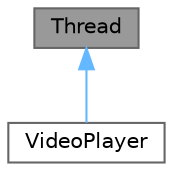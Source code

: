 digraph "Thread"
{
 // LATEX_PDF_SIZE
  bgcolor="transparent";
  edge [fontname=Helvetica,fontsize=10,labelfontname=Helvetica,labelfontsize=10];
  node [fontname=Helvetica,fontsize=10,shape=box,height=0.2,width=0.4];
  Node1 [id="Node000001",label="Thread",height=0.2,width=0.4,color="gray40", fillcolor="grey60", style="filled", fontcolor="black",tooltip="线程管理类"];
  Node1 -> Node2 [id="edge1_Node000001_Node000002",dir="back",color="steelblue1",style="solid",tooltip=" "];
  Node2 [id="Node000002",label="VideoPlayer",height=0.2,width=0.4,color="gray40", fillcolor="white", style="filled",URL="$class_video_player.html",tooltip="多媒体播放器类"];
}
